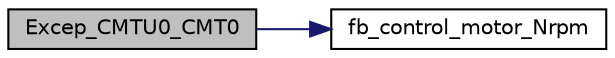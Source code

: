 digraph "Excep_CMTU0_CMT0"
{
 // LATEX_PDF_SIZE
  edge [fontname="Helvetica",fontsize="10",labelfontname="Helvetica",labelfontsize="10"];
  node [fontname="Helvetica",fontsize="10",shape=record];
  rankdir="LR";
  Node1 [label="Excep_CMTU0_CMT0",height=0.2,width=0.4,color="black", fillcolor="grey75", style="filled", fontcolor="black",tooltip=" "];
  Node1 -> Node2 [color="midnightblue",fontsize="10",style="solid",fontname="Helvetica"];
  Node2 [label="fb_control_motor_Nrpm",height=0.2,width=0.4,color="black", fillcolor="white", style="filled",URL="$control__motor_8c.html#acc73234ef00a93b74549047ba62ba460",tooltip="左右モータの回転数フィードバッグ制御"];
}
